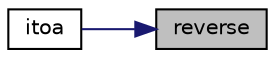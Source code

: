 digraph "reverse"
{
 // LATEX_PDF_SIZE
  edge [fontname="Helvetica",fontsize="10",labelfontname="Helvetica",labelfontsize="10"];
  node [fontname="Helvetica",fontsize="10",shape=record];
  rankdir="RL";
  Node1 [label="reverse",height=0.2,width=0.4,color="black", fillcolor="grey75", style="filled", fontcolor="black",tooltip="Reverses the inputted string."];
  Node1 -> Node2 [dir="back",color="midnightblue",fontsize="10",style="solid",fontname="Helvetica"];
  Node2 [label="itoa",height=0.2,width=0.4,color="black", fillcolor="white", style="filled",URL="$d4/da0/string_8hpp.html#a44b3294305d8f0b6a4ec2e411755cda2",tooltip="Converts an integer into its ASCII representation. (This does not have a standard,..."];
}
